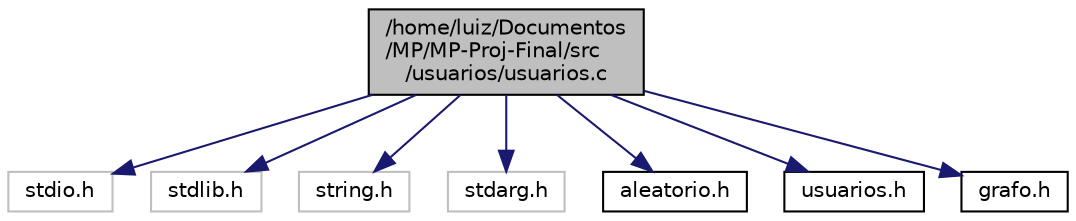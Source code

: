 digraph "/home/luiz/Documentos/MP/MP-Proj-Final/src/usuarios/usuarios.c"
{
  edge [fontname="Helvetica",fontsize="10",labelfontname="Helvetica",labelfontsize="10"];
  node [fontname="Helvetica",fontsize="10",shape=record];
  Node0 [label="/home/luiz/Documentos\l/MP/MP-Proj-Final/src\l/usuarios/usuarios.c",height=0.2,width=0.4,color="black", fillcolor="grey75", style="filled", fontcolor="black"];
  Node0 -> Node1 [color="midnightblue",fontsize="10",style="solid",fontname="Helvetica"];
  Node1 [label="stdio.h",height=0.2,width=0.4,color="grey75", fillcolor="white", style="filled"];
  Node0 -> Node2 [color="midnightblue",fontsize="10",style="solid",fontname="Helvetica"];
  Node2 [label="stdlib.h",height=0.2,width=0.4,color="grey75", fillcolor="white", style="filled"];
  Node0 -> Node3 [color="midnightblue",fontsize="10",style="solid",fontname="Helvetica"];
  Node3 [label="string.h",height=0.2,width=0.4,color="grey75", fillcolor="white", style="filled"];
  Node0 -> Node4 [color="midnightblue",fontsize="10",style="solid",fontname="Helvetica"];
  Node4 [label="stdarg.h",height=0.2,width=0.4,color="grey75", fillcolor="white", style="filled"];
  Node0 -> Node5 [color="midnightblue",fontsize="10",style="solid",fontname="Helvetica"];
  Node5 [label="aleatorio.h",height=0.2,width=0.4,color="black", fillcolor="white", style="filled",URL="$aleatorio_8h.html"];
  Node0 -> Node6 [color="midnightblue",fontsize="10",style="solid",fontname="Helvetica"];
  Node6 [label="usuarios.h",height=0.2,width=0.4,color="black", fillcolor="white", style="filled",URL="$usuarios_8h.html"];
  Node0 -> Node7 [color="midnightblue",fontsize="10",style="solid",fontname="Helvetica"];
  Node7 [label="grafo.h",height=0.2,width=0.4,color="black", fillcolor="white", style="filled",URL="$grafo_8h.html"];
}
